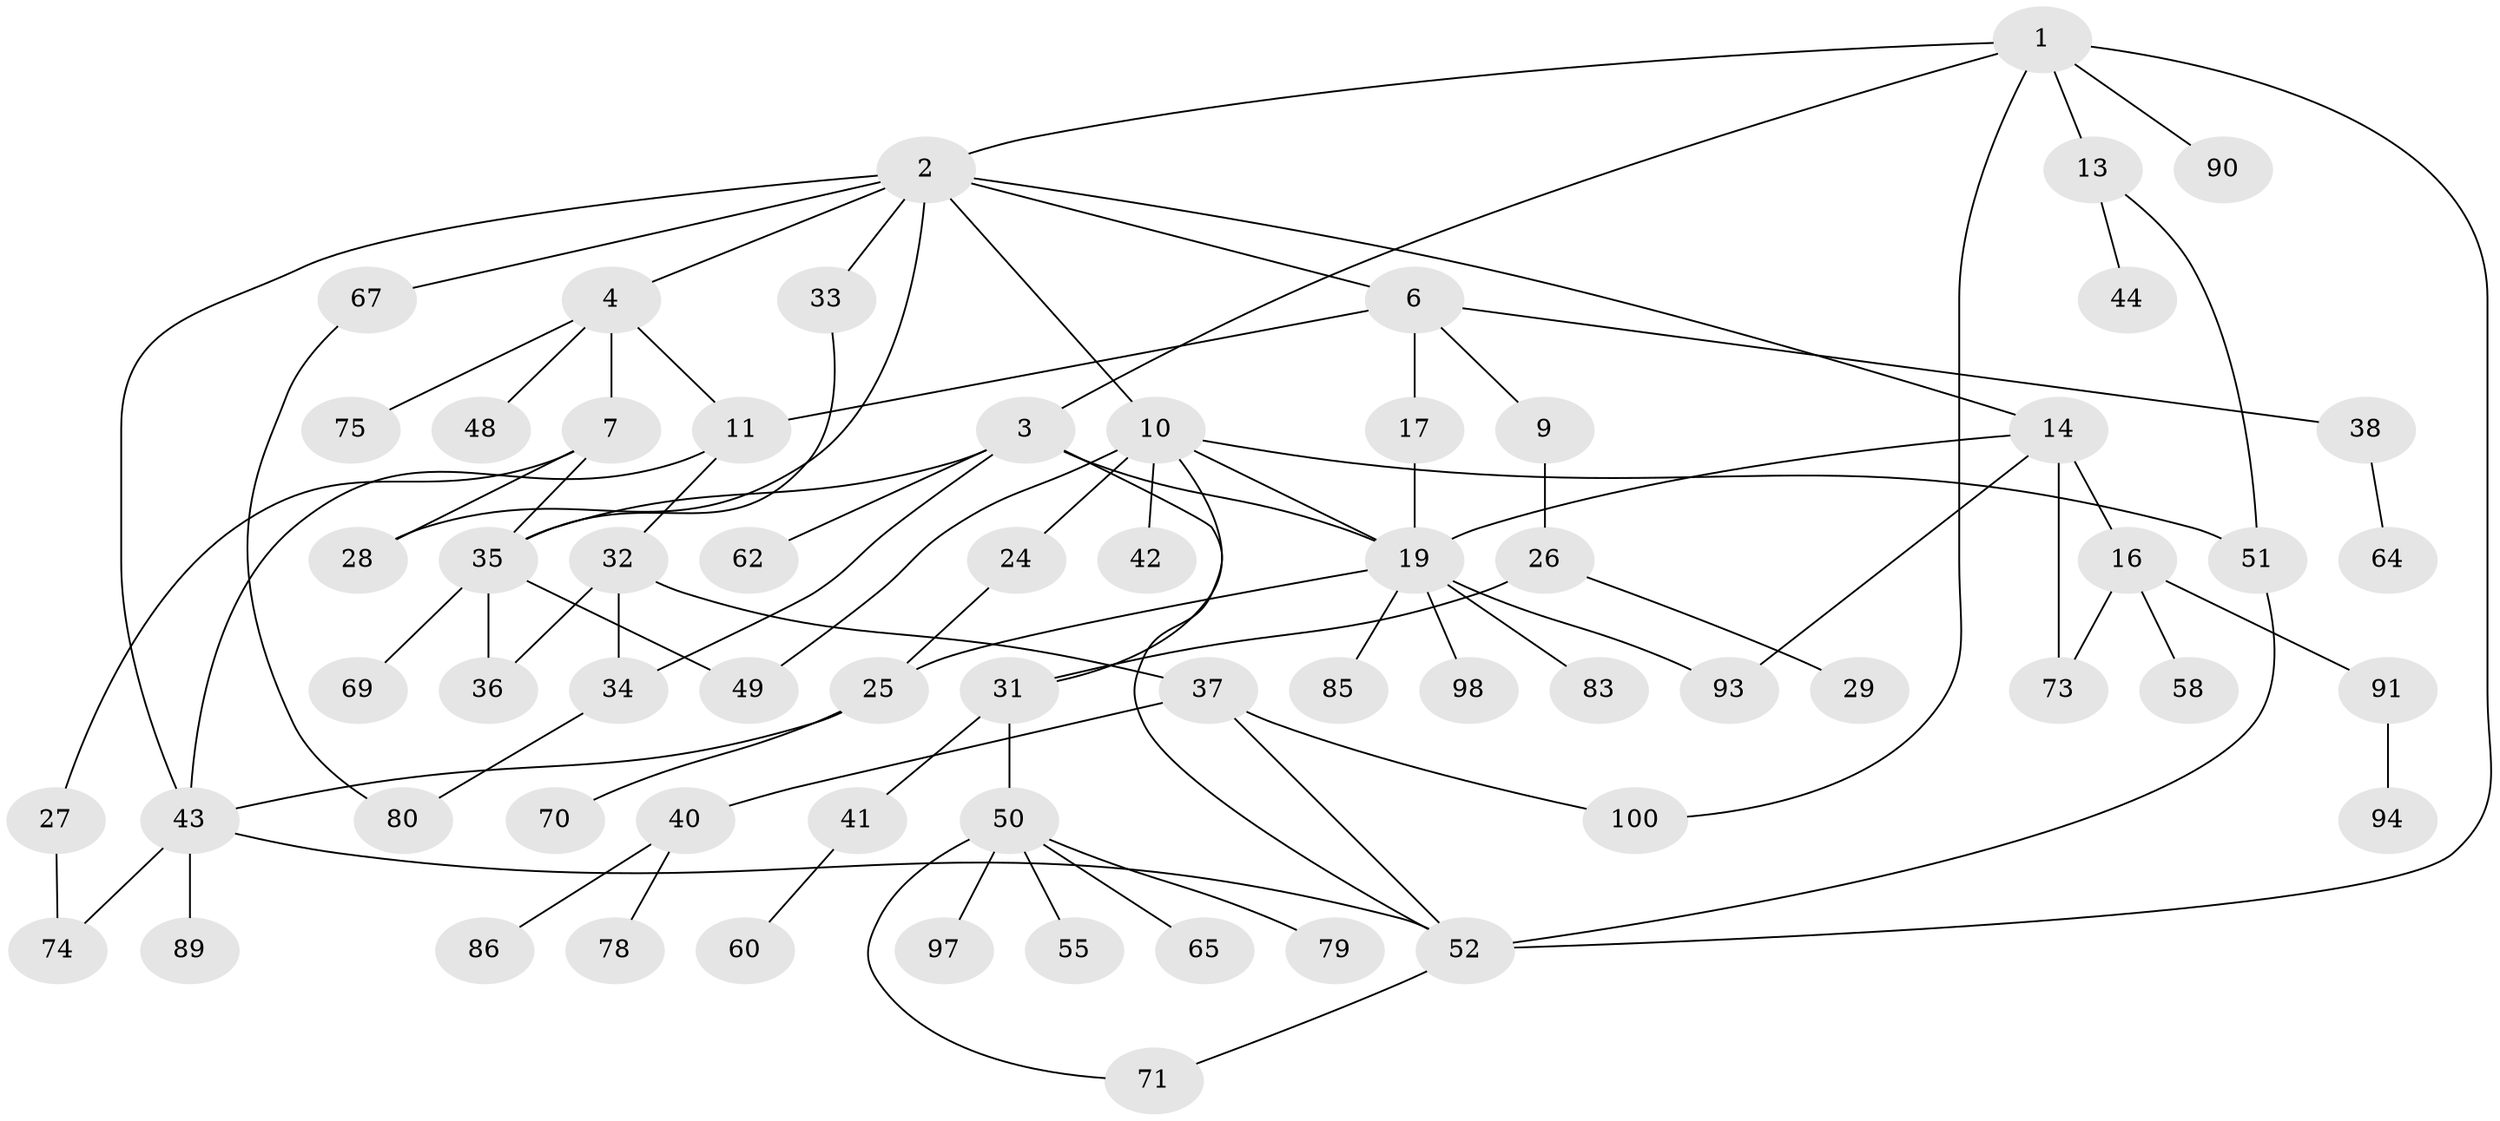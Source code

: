 // original degree distribution, {5: 0.07, 6: 0.04, 2: 0.3, 4: 0.12, 3: 0.18, 1: 0.29}
// Generated by graph-tools (version 1.1) at 2025/38/02/21/25 10:38:51]
// undirected, 65 vertices, 89 edges
graph export_dot {
graph [start="1"]
  node [color=gray90,style=filled];
  1 [super="+12"];
  2 [super="+5"];
  3 [super="+21"];
  4 [super="+22"];
  6 [super="+8"];
  7 [super="+53"];
  9;
  10 [super="+30"];
  11 [super="+20"];
  13 [super="+15"];
  14 [super="+47"];
  16 [super="+56"];
  17 [super="+18"];
  19 [super="+23"];
  24 [super="+81"];
  25 [super="+57"];
  26;
  27;
  28;
  29 [super="+88"];
  31 [super="+77"];
  32 [super="+63"];
  33 [super="+66"];
  34 [super="+92"];
  35 [super="+68"];
  36;
  37 [super="+39"];
  38;
  40 [super="+46"];
  41;
  42 [super="+59"];
  43 [super="+87"];
  44 [super="+45"];
  48;
  49 [super="+54"];
  50 [super="+82"];
  51 [super="+95"];
  52 [super="+72"];
  55 [super="+61"];
  58;
  60 [super="+76"];
  62;
  64;
  65;
  67;
  69;
  70;
  71 [super="+99"];
  73 [super="+96"];
  74 [super="+84"];
  75;
  78;
  79;
  80;
  83;
  85;
  86;
  89;
  90;
  91;
  93;
  94;
  97;
  98;
  100;
  1 -- 2;
  1 -- 3;
  1 -- 13;
  1 -- 90;
  1 -- 100;
  1 -- 52;
  2 -- 4;
  2 -- 6;
  2 -- 10;
  2 -- 28;
  2 -- 33;
  2 -- 67;
  2 -- 43;
  2 -- 14;
  3 -- 34;
  3 -- 19;
  3 -- 35;
  3 -- 52;
  3 -- 62;
  4 -- 7;
  4 -- 75;
  4 -- 48;
  4 -- 11;
  6 -- 9;
  6 -- 17;
  6 -- 38;
  6 -- 11;
  7 -- 27;
  7 -- 35;
  7 -- 28;
  9 -- 26;
  10 -- 24;
  10 -- 42;
  10 -- 51;
  10 -- 49;
  10 -- 31;
  10 -- 19;
  11 -- 32;
  11 -- 43;
  13 -- 51;
  13 -- 44;
  14 -- 16;
  14 -- 73;
  14 -- 19;
  14 -- 93;
  16 -- 58;
  16 -- 73;
  16 -- 91;
  17 -- 19;
  19 -- 83;
  19 -- 85;
  19 -- 98;
  19 -- 93;
  19 -- 25;
  24 -- 25;
  25 -- 43;
  25 -- 70;
  26 -- 29;
  26 -- 31;
  27 -- 74;
  31 -- 41;
  31 -- 50;
  32 -- 36;
  32 -- 37;
  32 -- 34;
  33 -- 35;
  34 -- 80;
  35 -- 69;
  35 -- 49;
  35 -- 36;
  37 -- 40;
  37 -- 100;
  37 -- 52;
  38 -- 64;
  40 -- 78;
  40 -- 86;
  41 -- 60;
  43 -- 52;
  43 -- 74;
  43 -- 89;
  50 -- 55;
  50 -- 65;
  50 -- 71;
  50 -- 79 [weight=2];
  50 -- 97;
  51 -- 52;
  52 -- 71;
  67 -- 80;
  91 -- 94;
}
